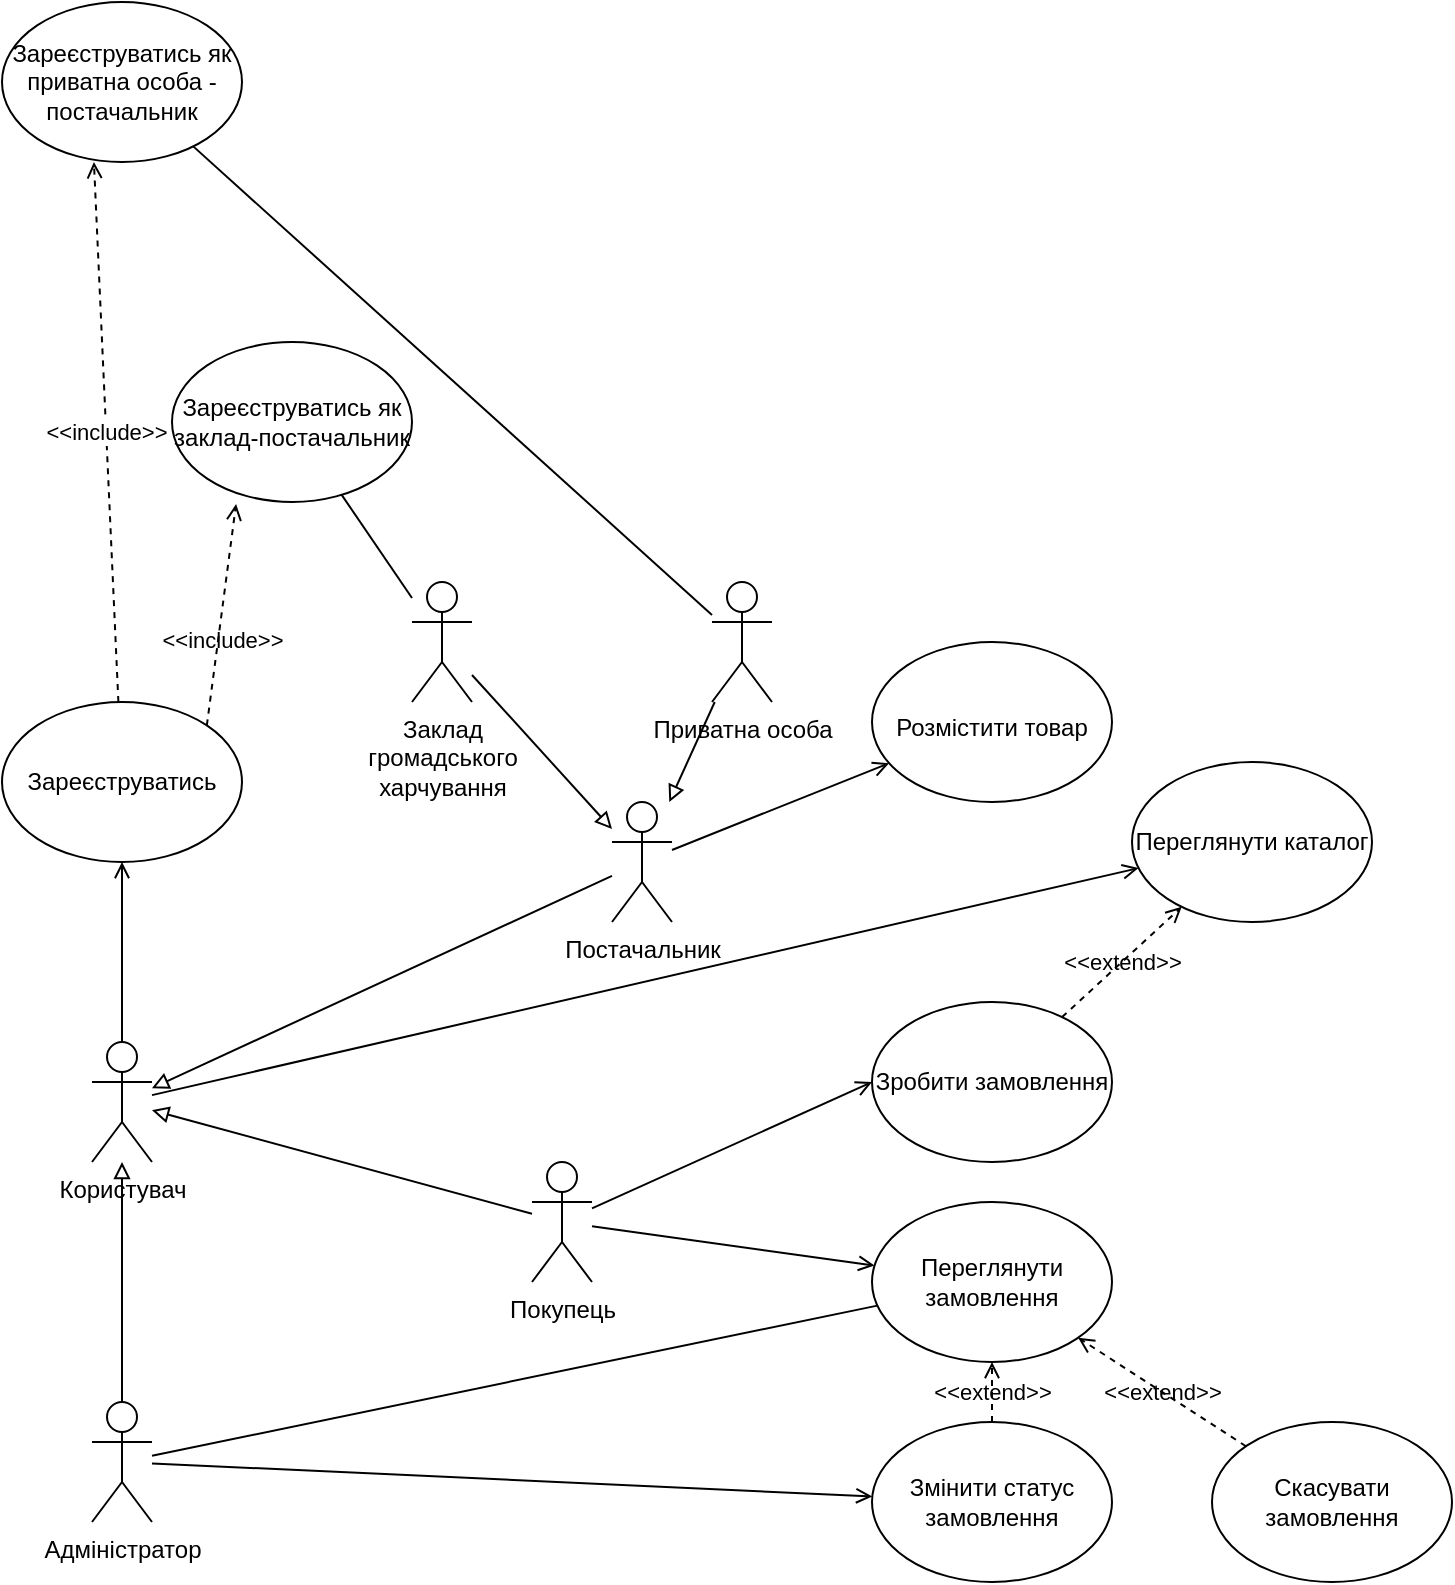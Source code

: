 <mxfile version="16.5.3" type="github" pages="2">
  <diagram id="P7JxlWmNR0VaaNSP8-FL" name="Page-1">
    <mxGraphModel dx="782" dy="738" grid="1" gridSize="10" guides="1" tooltips="1" connect="1" arrows="1" fold="1" page="1" pageScale="1" pageWidth="1169" pageHeight="827" math="0" shadow="0">
      <root>
        <mxCell id="0" />
        <mxCell id="1" parent="0" />
        <mxCell id="AQALUr2rENBYNeaL4UF1-12" style="rounded=0;orthogonalLoop=1;jettySize=auto;html=1;endArrow=block;endFill=0;" parent="1" source="AQALUr2rENBYNeaL4UF1-4" target="AQALUr2rENBYNeaL4UF1-1" edge="1">
          <mxGeometry relative="1" as="geometry">
            <mxPoint x="310" y="470" as="sourcePoint" />
            <mxPoint x="220" y="560" as="targetPoint" />
          </mxGeometry>
        </mxCell>
        <mxCell id="AQALUr2rENBYNeaL4UF1-18" style="edgeStyle=none;rounded=0;orthogonalLoop=1;jettySize=auto;html=1;endArrow=open;endFill=0;" parent="1" source="AQALUr2rENBYNeaL4UF1-1" target="AQALUr2rENBYNeaL4UF1-20" edge="1">
          <mxGeometry relative="1" as="geometry">
            <mxPoint x="110" y="300" as="targetPoint" />
            <mxPoint x="190" y="520" as="sourcePoint" />
          </mxGeometry>
        </mxCell>
        <mxCell id="AQALUr2rENBYNeaL4UF1-1" value="Користувач" style="shape=umlActor;verticalLabelPosition=bottom;verticalAlign=top;html=1;outlineConnect=0;" parent="1" vertex="1">
          <mxGeometry x="90" y="540" width="30" height="60" as="geometry" />
        </mxCell>
        <mxCell id="AQALUr2rENBYNeaL4UF1-16" style="edgeStyle=none;rounded=0;orthogonalLoop=1;jettySize=auto;html=1;endArrow=block;endFill=0;" parent="1" source="AQALUr2rENBYNeaL4UF1-2" target="AQALUr2rENBYNeaL4UF1-1" edge="1">
          <mxGeometry relative="1" as="geometry">
            <mxPoint x="195" y="620" as="targetPoint" />
            <mxPoint x="195" y="720" as="sourcePoint" />
          </mxGeometry>
        </mxCell>
        <mxCell id="AQALUr2rENBYNeaL4UF1-40" style="edgeStyle=none;rounded=0;orthogonalLoop=1;jettySize=auto;html=1;labelBackgroundColor=none;endArrow=open;endFill=0;" parent="1" source="AQALUr2rENBYNeaL4UF1-2" target="AQALUr2rENBYNeaL4UF1-33" edge="1">
          <mxGeometry relative="1" as="geometry" />
        </mxCell>
        <mxCell id="AQALUr2rENBYNeaL4UF1-2" value="Адміністратор" style="shape=umlActor;verticalLabelPosition=bottom;verticalAlign=top;html=1;outlineConnect=0;" parent="1" vertex="1">
          <mxGeometry x="90" y="720" width="30" height="60" as="geometry" />
        </mxCell>
        <mxCell id="AQALUr2rENBYNeaL4UF1-13" style="edgeStyle=none;rounded=0;orthogonalLoop=1;jettySize=auto;html=1;endArrow=block;endFill=0;" parent="1" source="AQALUr2rENBYNeaL4UF1-3" target="AQALUr2rENBYNeaL4UF1-1" edge="1">
          <mxGeometry relative="1" as="geometry">
            <mxPoint x="220" y="570" as="targetPoint" />
            <mxPoint x="340" y="570" as="sourcePoint" />
          </mxGeometry>
        </mxCell>
        <mxCell id="AQALUr2rENBYNeaL4UF1-17" style="edgeStyle=none;rounded=0;orthogonalLoop=1;jettySize=auto;html=1;endArrow=open;endFill=0;entryX=0;entryY=0.5;entryDx=0;entryDy=0;" parent="1" source="AQALUr2rENBYNeaL4UF1-3" target="AQALUr2rENBYNeaL4UF1-19" edge="1">
          <mxGeometry relative="1" as="geometry">
            <mxPoint x="520" y="570" as="targetPoint" />
            <mxPoint x="390" y="570" as="sourcePoint" />
          </mxGeometry>
        </mxCell>
        <mxCell id="AQALUr2rENBYNeaL4UF1-42" style="edgeStyle=none;rounded=0;orthogonalLoop=1;jettySize=auto;html=1;labelBackgroundColor=none;endArrow=open;endFill=0;" parent="1" source="AQALUr2rENBYNeaL4UF1-3" target="AQALUr2rENBYNeaL4UF1-38" edge="1">
          <mxGeometry relative="1" as="geometry" />
        </mxCell>
        <mxCell id="AQALUr2rENBYNeaL4UF1-3" value="Покупець" style="shape=umlActor;verticalLabelPosition=bottom;verticalAlign=top;html=1;outlineConnect=0;" parent="1" vertex="1">
          <mxGeometry x="310" y="600" width="30" height="60" as="geometry" />
        </mxCell>
        <mxCell id="AQALUr2rENBYNeaL4UF1-29" value="" style="edgeStyle=none;rounded=0;orthogonalLoop=1;jettySize=auto;html=1;endArrow=open;endFill=0;" parent="1" source="AQALUr2rENBYNeaL4UF1-4" target="AQALUr2rENBYNeaL4UF1-28" edge="1">
          <mxGeometry relative="1" as="geometry" />
        </mxCell>
        <mxCell id="AQALUr2rENBYNeaL4UF1-4" value="Постачальник" style="shape=umlActor;verticalLabelPosition=bottom;verticalAlign=top;html=1;outlineConnect=0;" parent="1" vertex="1">
          <mxGeometry x="350" y="420" width="30" height="60" as="geometry" />
        </mxCell>
        <mxCell id="AQALUr2rENBYNeaL4UF1-14" style="edgeStyle=none;rounded=0;orthogonalLoop=1;jettySize=auto;html=1;endArrow=block;endFill=0;" parent="1" source="AQALUr2rENBYNeaL4UF1-5" target="AQALUr2rENBYNeaL4UF1-4" edge="1">
          <mxGeometry relative="1" as="geometry">
            <mxPoint x="245" y="330" as="sourcePoint" />
          </mxGeometry>
        </mxCell>
        <mxCell id="AQALUr2rENBYNeaL4UF1-36" style="edgeStyle=none;rounded=0;orthogonalLoop=1;jettySize=auto;html=1;labelBackgroundColor=none;endArrow=none;endFill=0;" parent="1" source="AQALUr2rENBYNeaL4UF1-5" target="AQALUr2rENBYNeaL4UF1-30" edge="1">
          <mxGeometry relative="1" as="geometry">
            <mxPoint x="430" y="300" as="sourcePoint" />
          </mxGeometry>
        </mxCell>
        <mxCell id="AQALUr2rENBYNeaL4UF1-5" value="Приватна особа&lt;br&gt;" style="shape=umlActor;verticalLabelPosition=bottom;verticalAlign=top;html=1;outlineConnect=0;" parent="1" vertex="1">
          <mxGeometry x="400" y="310" width="30" height="60" as="geometry" />
        </mxCell>
        <mxCell id="AQALUr2rENBYNeaL4UF1-15" style="edgeStyle=none;rounded=0;orthogonalLoop=1;jettySize=auto;html=1;endArrow=block;endFill=0;" parent="1" source="AQALUr2rENBYNeaL4UF1-6" target="AQALUr2rENBYNeaL4UF1-4" edge="1">
          <mxGeometry relative="1" as="geometry">
            <mxPoint x="420" y="360" as="sourcePoint" />
            <mxPoint x="330" y="400" as="targetPoint" />
          </mxGeometry>
        </mxCell>
        <mxCell id="AQALUr2rENBYNeaL4UF1-35" style="edgeStyle=none;rounded=0;orthogonalLoop=1;jettySize=auto;html=1;labelBackgroundColor=none;endArrow=none;endFill=0;" parent="1" source="AQALUr2rENBYNeaL4UF1-6" target="AQALUr2rENBYNeaL4UF1-31" edge="1">
          <mxGeometry relative="1" as="geometry">
            <mxPoint x="265" y="300" as="sourcePoint" />
          </mxGeometry>
        </mxCell>
        <mxCell id="AQALUr2rENBYNeaL4UF1-6" value="Заклад &lt;br&gt;громадського &lt;br&gt;харчування" style="shape=umlActor;verticalLabelPosition=bottom;verticalAlign=top;html=1;outlineConnect=0;" parent="1" vertex="1">
          <mxGeometry x="250" y="310" width="30" height="60" as="geometry" />
        </mxCell>
        <mxCell id="AQALUr2rENBYNeaL4UF1-44" value="&amp;lt;&amp;lt;extend&amp;gt;&amp;gt;" style="edgeStyle=none;rounded=0;orthogonalLoop=1;jettySize=auto;html=1;labelBackgroundColor=none;endArrow=open;endFill=0;dashed=1;" parent="1" source="AQALUr2rENBYNeaL4UF1-19" target="AQALUr2rENBYNeaL4UF1-32" edge="1">
          <mxGeometry relative="1" as="geometry" />
        </mxCell>
        <mxCell id="AQALUr2rENBYNeaL4UF1-19" value="Зробити замовлення" style="ellipse;whiteSpace=wrap;html=1;" parent="1" vertex="1">
          <mxGeometry x="480" y="520" width="120" height="80" as="geometry" />
        </mxCell>
        <mxCell id="AQALUr2rENBYNeaL4UF1-21" value="&amp;lt;&amp;lt;include&amp;gt;&amp;gt;" style="edgeStyle=none;rounded=0;orthogonalLoop=1;jettySize=auto;html=1;endArrow=open;endFill=0;dashed=1;entryX=0.383;entryY=1;entryDx=0;entryDy=0;entryPerimeter=0;" parent="1" source="AQALUr2rENBYNeaL4UF1-20" target="AQALUr2rENBYNeaL4UF1-30" edge="1">
          <mxGeometry relative="1" as="geometry">
            <mxPoint x="140" y="120" as="targetPoint" />
          </mxGeometry>
        </mxCell>
        <mxCell id="AQALUr2rENBYNeaL4UF1-22" value="&lt;br&gt;&lt;br&gt;&lt;span style=&quot;color: rgb(0 , 0 , 0) ; font-family: &amp;#34;helvetica&amp;#34; ; font-size: 11px ; font-style: normal ; font-weight: 400 ; letter-spacing: normal ; text-align: center ; text-indent: 0px ; text-transform: none ; word-spacing: 0px ; display: inline ; float: none&quot;&gt;&amp;lt;&amp;lt;include&amp;gt;&amp;gt;&lt;/span&gt;&lt;br&gt;" style="edgeStyle=none;rounded=0;orthogonalLoop=1;jettySize=auto;html=1;exitX=1;exitY=0;exitDx=0;exitDy=0;dashed=1;endArrow=open;endFill=0;entryX=0.267;entryY=1.013;entryDx=0;entryDy=0;entryPerimeter=0;verticalAlign=middle;labelBackgroundColor=none;" parent="1" source="AQALUr2rENBYNeaL4UF1-20" target="AQALUr2rENBYNeaL4UF1-31" edge="1">
          <mxGeometry relative="1" as="geometry">
            <mxPoint x="250" y="140" as="targetPoint" />
          </mxGeometry>
        </mxCell>
        <mxCell id="AQALUr2rENBYNeaL4UF1-20" value="Зареєструватись" style="ellipse;whiteSpace=wrap;html=1;" parent="1" vertex="1">
          <mxGeometry x="45" y="370" width="120" height="80" as="geometry" />
        </mxCell>
        <mxCell id="AQALUr2rENBYNeaL4UF1-28" value="&lt;br&gt;&lt;br&gt;Розмістити товар" style="ellipse;whiteSpace=wrap;html=1;verticalAlign=top;" parent="1" vertex="1">
          <mxGeometry x="480" y="340" width="120" height="80" as="geometry" />
        </mxCell>
        <mxCell id="AQALUr2rENBYNeaL4UF1-30" value="Зареєструватись як приватна особа - постачальник" style="ellipse;whiteSpace=wrap;html=1;" parent="1" vertex="1">
          <mxGeometry x="45" y="20" width="120" height="80" as="geometry" />
        </mxCell>
        <mxCell id="AQALUr2rENBYNeaL4UF1-31" value="Зареєструватись як заклад-постачальник" style="ellipse;whiteSpace=wrap;html=1;" parent="1" vertex="1">
          <mxGeometry x="130" y="190" width="120" height="80" as="geometry" />
        </mxCell>
        <mxCell id="AQALUr2rENBYNeaL4UF1-43" style="edgeStyle=none;rounded=0;orthogonalLoop=1;jettySize=auto;html=1;labelBackgroundColor=none;endArrow=open;endFill=0;" parent="1" source="AQALUr2rENBYNeaL4UF1-1" target="AQALUr2rENBYNeaL4UF1-32" edge="1">
          <mxGeometry relative="1" as="geometry" />
        </mxCell>
        <mxCell id="AQALUr2rENBYNeaL4UF1-32" value="Переглянути каталог" style="ellipse;whiteSpace=wrap;html=1;" parent="1" vertex="1">
          <mxGeometry x="610" y="400" width="120" height="80" as="geometry" />
        </mxCell>
        <mxCell id="AQALUr2rENBYNeaL4UF1-41" value="&amp;lt;&amp;lt;extend&amp;gt;&amp;gt;" style="edgeStyle=none;rounded=0;orthogonalLoop=1;jettySize=auto;html=1;labelBackgroundColor=none;endArrow=open;endFill=0;dashed=1;" parent="1" source="AQALUr2rENBYNeaL4UF1-33" target="AQALUr2rENBYNeaL4UF1-38" edge="1">
          <mxGeometry relative="1" as="geometry" />
        </mxCell>
        <mxCell id="AQALUr2rENBYNeaL4UF1-33" value="Змінити статус замовлення" style="ellipse;whiteSpace=wrap;html=1;" parent="1" vertex="1">
          <mxGeometry x="480" y="730" width="120" height="80" as="geometry" />
        </mxCell>
        <mxCell id="AQALUr2rENBYNeaL4UF1-39" style="edgeStyle=none;rounded=0;orthogonalLoop=1;jettySize=auto;html=1;labelBackgroundColor=none;endArrow=none;endFill=0;" parent="1" source="AQALUr2rENBYNeaL4UF1-38" target="AQALUr2rENBYNeaL4UF1-2" edge="1">
          <mxGeometry relative="1" as="geometry" />
        </mxCell>
        <mxCell id="AQALUr2rENBYNeaL4UF1-38" value="Переглянути замовлення" style="ellipse;whiteSpace=wrap;html=1;" parent="1" vertex="1">
          <mxGeometry x="480" y="620" width="120" height="80" as="geometry" />
        </mxCell>
        <mxCell id="AQALUr2rENBYNeaL4UF1-46" value="&amp;lt;&amp;lt;extend&amp;gt;&amp;gt;" style="edgeStyle=none;rounded=0;orthogonalLoop=1;jettySize=auto;html=1;dashed=1;labelBackgroundColor=none;endArrow=open;endFill=0;" parent="1" source="AQALUr2rENBYNeaL4UF1-45" target="AQALUr2rENBYNeaL4UF1-38" edge="1">
          <mxGeometry relative="1" as="geometry" />
        </mxCell>
        <mxCell id="AQALUr2rENBYNeaL4UF1-45" value="Скасувати замовлення" style="ellipse;whiteSpace=wrap;html=1;" parent="1" vertex="1">
          <mxGeometry x="650" y="730" width="120" height="80" as="geometry" />
        </mxCell>
      </root>
    </mxGraphModel>
  </diagram>
  <diagram id="iWiGOtyN3iGxQFgP0o_f" name="Page-2">
    <mxGraphModel dx="1117" dy="1054" grid="1" gridSize="10" guides="1" tooltips="1" connect="1" arrows="1" fold="1" page="1" pageScale="1" pageWidth="1169" pageHeight="827" math="0" shadow="0">
      <root>
        <mxCell id="wVTyKCqfjXeItfJwjVJn-0" />
        <mxCell id="wVTyKCqfjXeItfJwjVJn-1" parent="wVTyKCqfjXeItfJwjVJn-0" />
        <mxCell id="bCdgyGMzYv_S8xfJ04J7-2" style="edgeStyle=orthogonalEdgeStyle;rounded=0;orthogonalLoop=1;jettySize=auto;html=1;entryX=0;entryY=0.5;entryDx=0;entryDy=0;fontSize=13;exitX=0.447;exitY=-0.1;exitDx=0;exitDy=0;exitPerimeter=0;" edge="1" parent="wVTyKCqfjXeItfJwjVJn-1" source="J0Gj9AB0gG63GixrqmR7-0" target="J0Gj9AB0gG63GixrqmR7-3">
          <mxGeometry relative="1" as="geometry">
            <mxPoint x="390" y="310" as="sourcePoint" />
            <Array as="points">
              <mxPoint x="392" y="281" />
            </Array>
          </mxGeometry>
        </mxCell>
        <mxCell id="bCdgyGMzYv_S8xfJ04J7-8" style="edgeStyle=orthogonalEdgeStyle;rounded=0;orthogonalLoop=1;jettySize=auto;html=1;fontSize=13;entryX=0;entryY=0.75;entryDx=0;entryDy=0;" edge="1" parent="wVTyKCqfjXeItfJwjVJn-1" source="J0Gj9AB0gG63GixrqmR7-0" target="9_dyquh9_zYEW-FadeN8-2">
          <mxGeometry relative="1" as="geometry">
            <mxPoint x="310" y="530" as="targetPoint" />
            <Array as="points">
              <mxPoint x="300" y="364" />
              <mxPoint x="300" y="555" />
            </Array>
          </mxGeometry>
        </mxCell>
        <mxCell id="bCdgyGMzYv_S8xfJ04J7-9" style="edgeStyle=orthogonalEdgeStyle;rounded=0;orthogonalLoop=1;jettySize=auto;html=1;entryX=0;entryY=0.25;entryDx=0;entryDy=0;fontSize=13;" edge="1" parent="wVTyKCqfjXeItfJwjVJn-1" target="9_dyquh9_zYEW-FadeN8-0">
          <mxGeometry relative="1" as="geometry">
            <mxPoint x="480" y="355" as="sourcePoint" />
          </mxGeometry>
        </mxCell>
        <mxCell id="J0Gj9AB0gG63GixrqmR7-0" value="&lt;font style=&quot;font-size: 13px&quot;&gt;D&amp;nbsp; &amp;nbsp; &amp;nbsp; База товарів&lt;br&gt;&amp;nbsp; &amp;nbsp; &amp;nbsp; &amp;nbsp; (&quot;Werehouse&quot; DB)&lt;/font&gt;" style="html=1;dashed=0;whitespace=wrap;shape=mxgraph.dfd.dataStoreID;align=left;spacingLeft=3;points=[[0,0],[0.5,0],[1,0],[0,0.5],[1,0.5],[0,1],[0.5,1],[1,1]];" vertex="1" parent="wVTyKCqfjXeItfJwjVJn-1">
          <mxGeometry x="320" y="349" width="160" height="30" as="geometry" />
        </mxCell>
        <mxCell id="bCdgyGMzYv_S8xfJ04J7-7" style="edgeStyle=orthogonalEdgeStyle;rounded=0;orthogonalLoop=1;jettySize=auto;html=1;entryX=0;entryY=0.75;entryDx=0;entryDy=0;fontSize=13;" edge="1" parent="wVTyKCqfjXeItfJwjVJn-1" source="J0Gj9AB0gG63GixrqmR7-2" target="9_dyquh9_zYEW-FadeN8-1">
          <mxGeometry relative="1" as="geometry" />
        </mxCell>
        <mxCell id="J0Gj9AB0gG63GixrqmR7-2" value="&lt;font style=&quot;font-size: 13px&quot;&gt;D&amp;nbsp; &amp;nbsp; &amp;nbsp; Кошик &lt;br&gt;&amp;nbsp; &amp;nbsp; &amp;nbsp; &amp;nbsp; &amp;nbsp;(Shopping list)&lt;/font&gt;" style="html=1;dashed=0;whitespace=wrap;shape=mxgraph.dfd.dataStoreID;align=left;spacingLeft=3;points=[[0,0],[0.5,0],[1,0],[0,0.5],[1,0.5],[0,1],[0.5,1],[1,1]];" vertex="1" parent="wVTyKCqfjXeItfJwjVJn-1">
          <mxGeometry x="320" y="450" width="160" height="30" as="geometry" />
        </mxCell>
        <mxCell id="bCdgyGMzYv_S8xfJ04J7-5" style="edgeStyle=orthogonalEdgeStyle;rounded=0;orthogonalLoop=1;jettySize=auto;html=1;entryX=0;entryY=0;entryDx=45;entryDy=0;entryPerimeter=0;fontSize=13;" edge="1" parent="wVTyKCqfjXeItfJwjVJn-1" source="J0Gj9AB0gG63GixrqmR7-3" target="J0Gj9AB0gG63GixrqmR7-6">
          <mxGeometry relative="1" as="geometry" />
        </mxCell>
        <mxCell id="J0Gj9AB0gG63GixrqmR7-3" value="&#xa;Показати нові&#xa;надходження" style="swimlane;fontStyle=0;childLayout=stackLayout;horizontal=1;startSize=20;fillColor=#ffffff;horizontalStack=0;resizeParent=1;resizeParentMax=0;resizeLast=0;collapsible=0;marginBottom=0;swimlaneFillColor=#ffffff;verticalAlign=top;fontSize=13;" vertex="1" parent="wVTyKCqfjXeItfJwjVJn-1">
          <mxGeometry x="570" y="248" width="140" height="66" as="geometry" />
        </mxCell>
        <mxCell id="9_dyquh9_zYEW-FadeN8-5" style="edgeStyle=orthogonalEdgeStyle;rounded=0;orthogonalLoop=1;jettySize=auto;html=1;" edge="1" parent="wVTyKCqfjXeItfJwjVJn-1" source="J0Gj9AB0gG63GixrqmR7-4" target="9_dyquh9_zYEW-FadeN8-4">
          <mxGeometry relative="1" as="geometry">
            <Array as="points">
              <mxPoint x="65" y="510" />
            </Array>
          </mxGeometry>
        </mxCell>
        <mxCell id="9_dyquh9_zYEW-FadeN8-6" value="подробиці&lt;br style=&quot;font-size: 14px;&quot;&gt;про товар" style="edgeLabel;html=1;align=center;verticalAlign=middle;resizable=0;points=[];fontSize=14;" vertex="1" connectable="0" parent="9_dyquh9_zYEW-FadeN8-5">
          <mxGeometry x="-0.028" y="-2" relative="1" as="geometry">
            <mxPoint as="offset" />
          </mxGeometry>
        </mxCell>
        <mxCell id="J0Gj9AB0gG63GixrqmR7-4" value="Постачальник /&lt;br&gt;продавець" style="html=1;dashed=0;whitespace=wrap;shape=mxgraph.dfd.externalEntity" vertex="1" parent="wVTyKCqfjXeItfJwjVJn-1">
          <mxGeometry x="10" y="314" width="110" height="100" as="geometry" />
        </mxCell>
        <mxCell id="J0Gj9AB0gG63GixrqmR7-5" value="Id" style="autosize=1;part=1;resizable=0;strokeColor=inherit;fillColor=inherit;gradientColor=inherit;" vertex="1" parent="J0Gj9AB0gG63GixrqmR7-4">
          <mxGeometry width="20" height="20" relative="1" as="geometry">
            <mxPoint x="15" y="15" as="offset" />
          </mxGeometry>
        </mxCell>
        <mxCell id="bCdgyGMzYv_S8xfJ04J7-3" style="edgeStyle=orthogonalEdgeStyle;rounded=0;orthogonalLoop=1;jettySize=auto;html=1;fontSize=13;" edge="1" parent="wVTyKCqfjXeItfJwjVJn-1" source="J0Gj9AB0gG63GixrqmR7-6" target="9_dyquh9_zYEW-FadeN8-2">
          <mxGeometry relative="1" as="geometry">
            <mxPoint x="780" y="610" as="targetPoint" />
            <Array as="points">
              <mxPoint x="1070" y="510" />
            </Array>
          </mxGeometry>
        </mxCell>
        <mxCell id="bCdgyGMzYv_S8xfJ04J7-10" style="edgeStyle=orthogonalEdgeStyle;rounded=0;orthogonalLoop=1;jettySize=auto;html=1;exitX=0;exitY=0;exitDx=0;exitDy=22.5;exitPerimeter=0;entryX=1;entryY=0.25;entryDx=0;entryDy=0;fontSize=13;" edge="1" parent="wVTyKCqfjXeItfJwjVJn-1" source="J0Gj9AB0gG63GixrqmR7-6" target="9_dyquh9_zYEW-FadeN8-0">
          <mxGeometry relative="1" as="geometry" />
        </mxCell>
        <mxCell id="J0Gj9AB0gG63GixrqmR7-6" value="Покупець" style="html=1;dashed=0;whitespace=wrap;shape=mxgraph.dfd.externalEntity" vertex="1" parent="wVTyKCqfjXeItfJwjVJn-1">
          <mxGeometry x="1050" y="314" width="100" height="100" as="geometry" />
        </mxCell>
        <mxCell id="J0Gj9AB0gG63GixrqmR7-7" value="Id" style="autosize=1;part=1;resizable=0;strokeColor=inherit;fillColor=inherit;gradientColor=inherit;" vertex="1" parent="J0Gj9AB0gG63GixrqmR7-6">
          <mxGeometry width="20" height="20" relative="1" as="geometry">
            <mxPoint x="15" y="15" as="offset" />
          </mxGeometry>
        </mxCell>
        <mxCell id="bCdgyGMzYv_S8xfJ04J7-6" style="edgeStyle=orthogonalEdgeStyle;rounded=0;orthogonalLoop=1;jettySize=auto;html=1;fontSize=13;" edge="1" parent="wVTyKCqfjXeItfJwjVJn-1" source="9_dyquh9_zYEW-FadeN8-0">
          <mxGeometry relative="1" as="geometry">
            <mxPoint x="410" y="450" as="targetPoint" />
            <Array as="points">
              <mxPoint x="410" y="390" />
            </Array>
          </mxGeometry>
        </mxCell>
        <mxCell id="9_dyquh9_zYEW-FadeN8-0" value="&#xa;Зібрати &#xa;замовлення" style="swimlane;fontStyle=0;childLayout=stackLayout;horizontal=1;startSize=20;fillColor=#ffffff;horizontalStack=0;resizeParent=1;resizeParentMax=0;resizeLast=0;collapsible=0;marginBottom=0;swimlaneFillColor=#ffffff;verticalAlign=top;labelPosition=center;verticalLabelPosition=middle;align=center;fontSize=13;" vertex="1" parent="wVTyKCqfjXeItfJwjVJn-1">
          <mxGeometry x="570" y="340" width="140" height="60" as="geometry" />
        </mxCell>
        <mxCell id="bCdgyGMzYv_S8xfJ04J7-11" style="edgeStyle=orthogonalEdgeStyle;rounded=0;orthogonalLoop=1;jettySize=auto;html=1;entryX=0;entryY=0;entryDx=0;entryDy=90;entryPerimeter=0;fontSize=13;" edge="1" parent="wVTyKCqfjXeItfJwjVJn-1" source="9_dyquh9_zYEW-FadeN8-1" target="J0Gj9AB0gG63GixrqmR7-6">
          <mxGeometry relative="1" as="geometry" />
        </mxCell>
        <mxCell id="9_dyquh9_zYEW-FadeN8-1" value="&#xa;Переглянути&#xa;замовлення" style="swimlane;fontStyle=0;childLayout=stackLayout;horizontal=1;startSize=20;fillColor=#ffffff;horizontalStack=0;resizeParent=1;resizeParentMax=0;resizeLast=0;collapsible=0;marginBottom=0;swimlaneFillColor=#ffffff;verticalAlign=top;fontSize=13;" vertex="1" parent="wVTyKCqfjXeItfJwjVJn-1">
          <mxGeometry x="570" y="420" width="140" height="60" as="geometry" />
        </mxCell>
        <mxCell id="bCdgyGMzYv_S8xfJ04J7-4" style="edgeStyle=orthogonalEdgeStyle;rounded=0;orthogonalLoop=1;jettySize=auto;html=1;entryX=0;entryY=0;entryDx=55;entryDy=100;entryPerimeter=0;fontSize=13;" edge="1" parent="wVTyKCqfjXeItfJwjVJn-1" source="9_dyquh9_zYEW-FadeN8-2" target="J0Gj9AB0gG63GixrqmR7-6">
          <mxGeometry relative="1" as="geometry" />
        </mxCell>
        <mxCell id="9_dyquh9_zYEW-FadeN8-2" value="&#xa;Пошук товару" style="swimlane;fontStyle=0;childLayout=stackLayout;horizontal=1;startSize=20;fillColor=#ffffff;horizontalStack=0;resizeParent=1;resizeParentMax=0;resizeLast=0;collapsible=0;marginBottom=0;swimlaneFillColor=#ffffff;verticalAlign=top;fontSize=13;" vertex="1" parent="wVTyKCqfjXeItfJwjVJn-1">
          <mxGeometry x="570" y="510" width="140" height="60" as="geometry" />
        </mxCell>
        <mxCell id="9_dyquh9_zYEW-FadeN8-3" value="" style="swimlane;fontStyle=0;childLayout=stackLayout;horizontal=1;startSize=20;fillColor=#ffffff;horizontalStack=0;resizeParent=1;resizeParentMax=0;resizeLast=0;collapsible=0;marginBottom=0;swimlaneFillColor=#ffffff;" vertex="1" parent="wVTyKCqfjXeItfJwjVJn-1">
          <mxGeometry x="570" y="590" width="140" height="60" as="geometry" />
        </mxCell>
        <mxCell id="bCdgyGMzYv_S8xfJ04J7-0" style="edgeStyle=orthogonalEdgeStyle;rounded=0;orthogonalLoop=1;jettySize=auto;html=1;fontSize=13;" edge="1" parent="wVTyKCqfjXeItfJwjVJn-1" source="9_dyquh9_zYEW-FadeN8-4">
          <mxGeometry relative="1" as="geometry">
            <mxPoint x="320" y="350" as="targetPoint" />
            <Array as="points">
              <mxPoint x="230" y="350" />
              <mxPoint x="320" y="350" />
            </Array>
          </mxGeometry>
        </mxCell>
        <mxCell id="bCdgyGMzYv_S8xfJ04J7-1" value="подробиці&lt;br&gt;про товар" style="edgeLabel;html=1;align=center;verticalAlign=middle;resizable=0;points=[];fontSize=13;" vertex="1" connectable="0" parent="bCdgyGMzYv_S8xfJ04J7-0">
          <mxGeometry x="-0.143" y="1" relative="1" as="geometry">
            <mxPoint as="offset" />
          </mxGeometry>
        </mxCell>
        <mxCell id="9_dyquh9_zYEW-FadeN8-4" value="&#xa;&#xa;&#xa;виставити &#xa;товар на продаж" style="swimlane;fontStyle=0;childLayout=stackLayout;horizontal=1;startSize=20;fillColor=#ffffff;horizontalStack=0;resizeParent=1;resizeParentMax=0;resizeLast=0;collapsible=0;marginBottom=0;swimlaneFillColor=#ffffff;fontSize=13;" vertex="1" parent="wVTyKCqfjXeItfJwjVJn-1">
          <mxGeometry x="180" y="490" width="100" height="50" as="geometry" />
        </mxCell>
      </root>
    </mxGraphModel>
  </diagram>
</mxfile>
